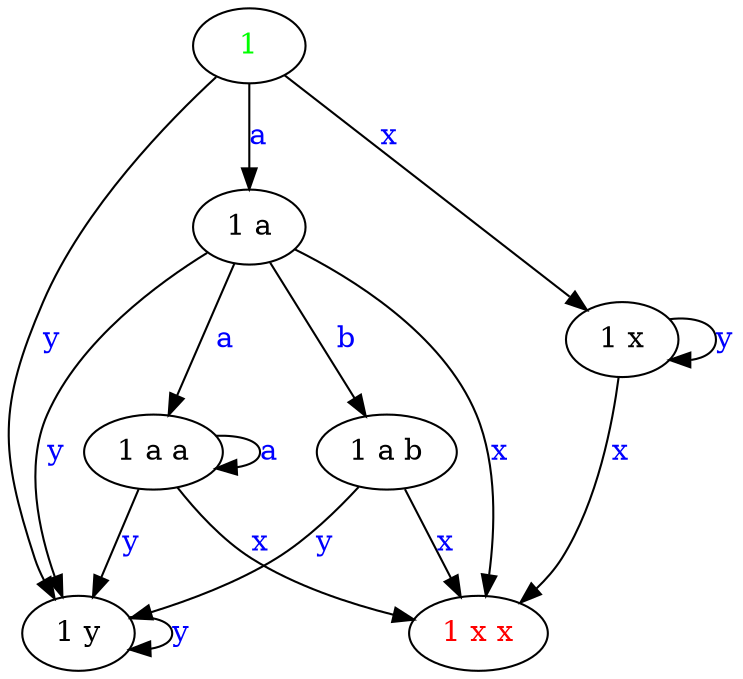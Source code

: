 digraph G {
	"1 a"->"1 a b"[ label=<<font color="blue">b</font>> ];
	"1 a b"->"1 x x"[ label=<<font color="blue">x</font>> ];
	"1 y"->"1 y"[ label=<<font color="blue">y</font>> ];
	"1 a a"->"1 x x"[ label=<<font color="blue">x</font>> ];
	"1"->"1 y"[ label=<<font color="blue">y</font>> ];
	"1 x"->"1 x"[ label=<<font color="blue">y</font>> ];
	"1 a"->"1 y"[ label=<<font color="blue">y</font>> ];
	"1 a a"->"1 y"[ label=<<font color="blue">y</font>> ];
	"1"->"1 x"[ label=<<font color="blue">x</font>> ];
	"1"->"1 a"[ label=<<font color="blue">a</font>> ];
	"1 a"->"1 a a"[ label=<<font color="blue">a</font>> ];
	"1 a b"->"1 y"[ label=<<font color="blue">y</font>> ];
	"1 a a"->"1 a a"[ label=<<font color="blue">a</font>> ];
	"1 a"->"1 x x"[ label=<<font color="blue">x</font>> ];
	"1 x"->"1 x x"[ label=<<font color="blue">x</font>> ];
	"1 a a";
	"1 a b";
	"1 a";
	"1 x x" [ label=<<font color="red">1 x x</font>> ];
	"1 x";
	"1 y";
	"1" [ label=<<font color="green">1</font>> ];

}
